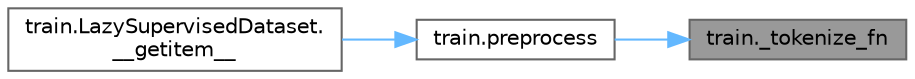 digraph "train._tokenize_fn"
{
 // LATEX_PDF_SIZE
  bgcolor="transparent";
  edge [fontname=Helvetica,fontsize=10,labelfontname=Helvetica,labelfontsize=10];
  node [fontname=Helvetica,fontsize=10,shape=box,height=0.2,width=0.4];
  rankdir="RL";
  Node1 [id="Node000001",label="train._tokenize_fn",height=0.2,width=0.4,color="gray40", fillcolor="grey60", style="filled", fontcolor="black",tooltip=" "];
  Node1 -> Node2 [id="edge1_Node000001_Node000002",dir="back",color="steelblue1",style="solid",tooltip=" "];
  Node2 [id="Node000002",label="train.preprocess",height=0.2,width=0.4,color="grey40", fillcolor="white", style="filled",URL="$namespacetrain.html#a6e906e31ad5c33c28b1e6303d645dba8",tooltip=" "];
  Node2 -> Node3 [id="edge2_Node000002_Node000003",dir="back",color="steelblue1",style="solid",tooltip=" "];
  Node3 [id="Node000003",label="train.LazySupervisedDataset.\l__getitem__",height=0.2,width=0.4,color="grey40", fillcolor="white", style="filled",URL="$classtrain_1_1_lazy_supervised_dataset.html#ac22e9e31ad402a958d23aa1859ab5d2d",tooltip=" "];
}

